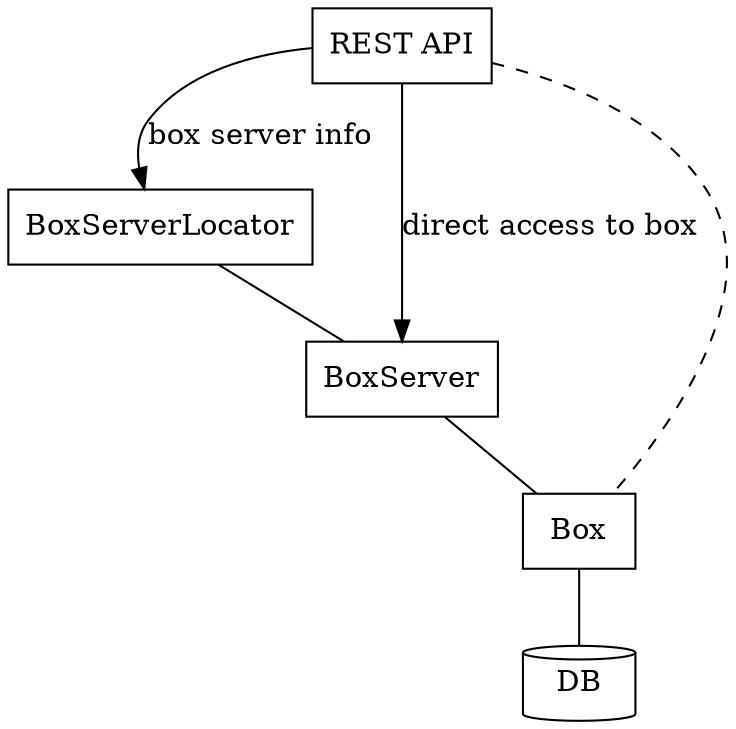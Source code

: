 digraph {
    node [shape="box"]

    app [label="REST API"];
    box_server_locator[label="BoxServerLocator"];
    db[label="DB", shape=cylinder];
    box_server[label="BoxServer"];
    box [label="Box"];

    app -> box_server_locator[label="box server info"]
    app -> box_server[label="direct access to box"]
    app -> box[arrowhead=none, style=dashed]
    box_server_locator -> box_server [arrowhead=none]
    box_server -> box [arrowhead=none]
    box -> db [arrowhead=none]
}